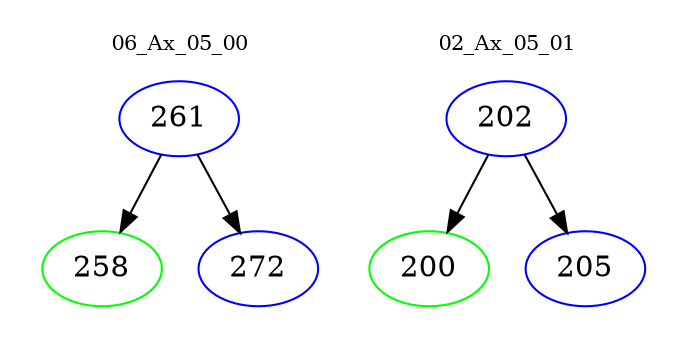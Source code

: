 digraph{
subgraph cluster_0 {
color = white
label = "06_Ax_05_00";
fontsize=10;
T0_261 [label="261", color="blue"]
T0_261 -> T0_258 [color="black"]
T0_258 [label="258", color="green"]
T0_261 -> T0_272 [color="black"]
T0_272 [label="272", color="blue"]
}
subgraph cluster_1 {
color = white
label = "02_Ax_05_01";
fontsize=10;
T1_202 [label="202", color="blue"]
T1_202 -> T1_200 [color="black"]
T1_200 [label="200", color="green"]
T1_202 -> T1_205 [color="black"]
T1_205 [label="205", color="blue"]
}
}
